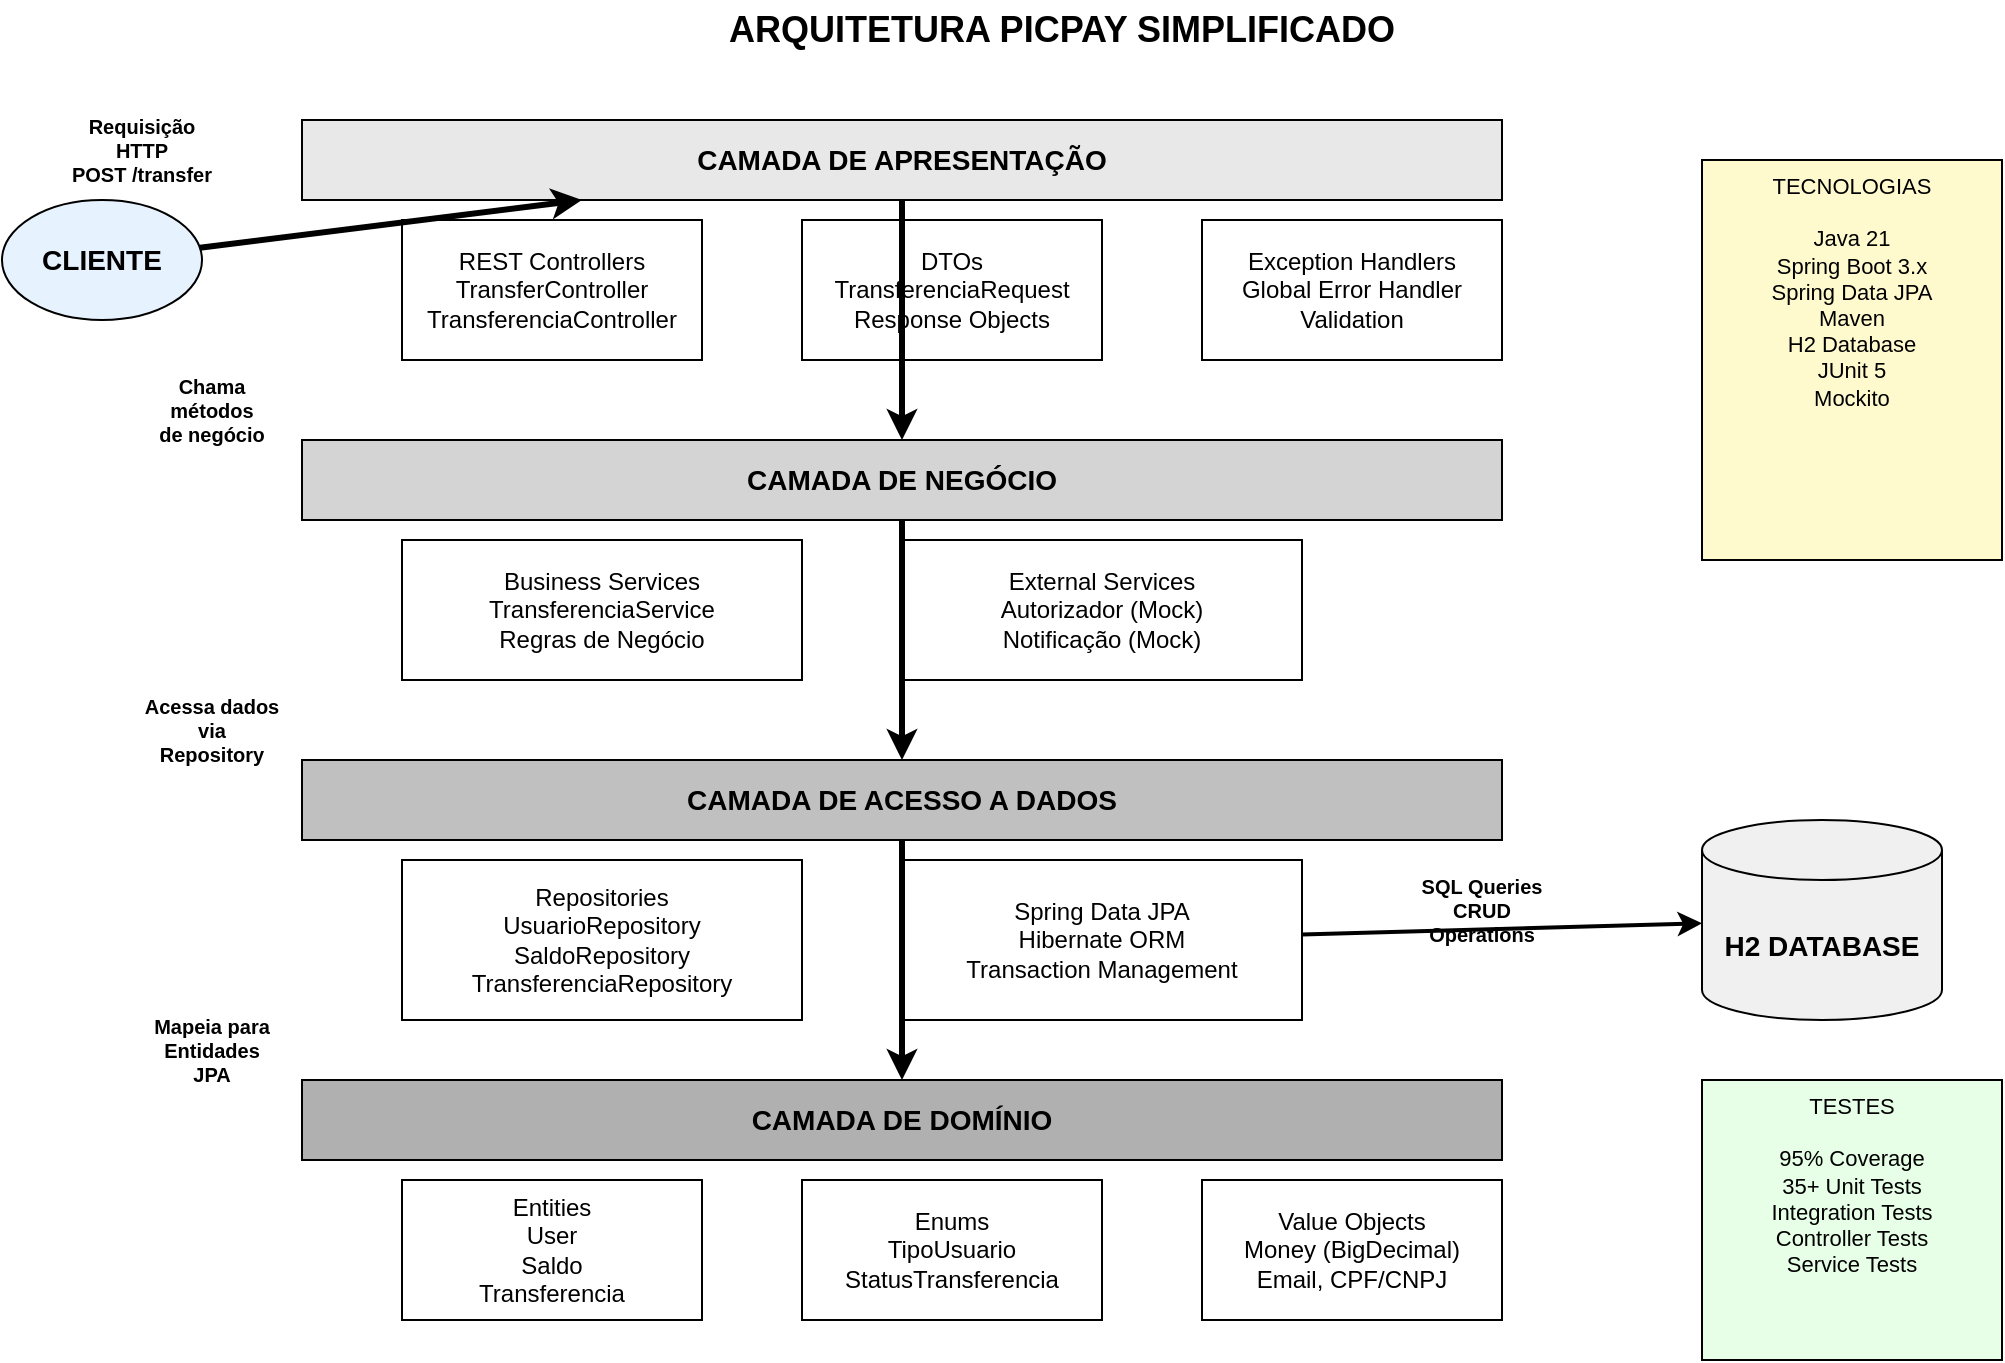 <mxfile version="21.6.8" type="device"><diagram name="PicPay Architecture" id="picpay-arch"><mxGraphModel dx="1422" dy="794" grid="1" gridSize="10" guides="1" tooltips="1" connect="1" arrows="1" fold="1" page="1" pageScale="1" pageWidth="1169" pageHeight="827" math="0" shadow="0"><root><mxCell id="0"/><mxCell id="1" parent="0"/><mxCell id="2" value="ARQUITETURA PICPAY SIMPLIFICADO" style="text;html=1;strokeColor=none;fillColor=none;align=center;verticalAlign=middle;whiteSpace=wrap;rounded=0;fontSize=18;fontStyle=1;" vertex="1" parent="1"><mxGeometry x="400" y="40" width="360" height="30" as="geometry"/></mxCell><mxCell id="3" value="CAMADA DE APRESENTAÇÃO" style="rounded=0;whiteSpace=wrap;html=1;strokeColor=#000000;fillColor=#E8E8E8;fontSize=14;fontStyle=1;" vertex="1" parent="1"><mxGeometry x="200" y="100" width="600" height="40" as="geometry"/></mxCell><mxCell id="4" value="REST Controllers&#10;TransferController&#10;TransferenciaController" style="rounded=0;whiteSpace=wrap;html=1;strokeColor=#000000;fillColor=#FFFFFF;fontSize=12;" vertex="1" parent="1"><mxGeometry x="250" y="150" width="150" height="70" as="geometry"/></mxCell><mxCell id="5" value="DTOs&#10;TransferenciaRequest&#10;Response Objects" style="rounded=0;whiteSpace=wrap;html=1;strokeColor=#000000;fillColor=#FFFFFF;fontSize=12;" vertex="1" parent="1"><mxGeometry x="450" y="150" width="150" height="70" as="geometry"/></mxCell><mxCell id="6" value="Exception Handlers&#10;Global Error Handler&#10;Validation" style="rounded=0;whiteSpace=wrap;html=1;strokeColor=#000000;fillColor=#FFFFFF;fontSize=12;" vertex="1" parent="1"><mxGeometry x="650" y="150" width="150" height="70" as="geometry"/></mxCell><mxCell id="7" value="CAMADA DE NEGÓCIO" style="rounded=0;whiteSpace=wrap;html=1;strokeColor=#000000;fillColor=#D4D4D4;fontSize=14;fontStyle=1;" vertex="1" parent="1"><mxGeometry x="200" y="260" width="600" height="40" as="geometry"/></mxCell><mxCell id="8" value="Business Services&#10;TransferenciaService&#10;Regras de Negócio" style="rounded=0;whiteSpace=wrap;html=1;strokeColor=#000000;fillColor=#FFFFFF;fontSize=12;" vertex="1" parent="1"><mxGeometry x="250" y="310" width="200" height="70" as="geometry"/></mxCell><mxCell id="9" value="External Services&#10;Autorizador (Mock)&#10;Notificação (Mock)" style="rounded=0;whiteSpace=wrap;html=1;strokeColor=#000000;fillColor=#FFFFFF;fontSize=12;" vertex="1" parent="1"><mxGeometry x="500" y="310" width="200" height="70" as="geometry"/></mxCell><mxCell id="10" value="CAMADA DE ACESSO A DADOS" style="rounded=0;whiteSpace=wrap;html=1;strokeColor=#000000;fillColor=#C0C0C0;fontSize=14;fontStyle=1;" vertex="1" parent="1"><mxGeometry x="200" y="420" width="600" height="40" as="geometry"/></mxCell><mxCell id="11" value="Repositories&#10;UsuarioRepository&#10;SaldoRepository&#10;TransferenciaRepository" style="rounded=0;whiteSpace=wrap;html=1;strokeColor=#000000;fillColor=#FFFFFF;fontSize=12;" vertex="1" parent="1"><mxGeometry x="250" y="470" width="200" height="80" as="geometry"/></mxCell><mxCell id="12" value="Spring Data JPA&#10;Hibernate ORM&#10;Transaction Management" style="rounded=0;whiteSpace=wrap;html=1;strokeColor=#000000;fillColor=#FFFFFF;fontSize=12;" vertex="1" parent="1"><mxGeometry x="500" y="470" width="200" height="80" as="geometry"/></mxCell><mxCell id="13" value="CAMADA DE DOMÍNIO" style="rounded=0;whiteSpace=wrap;html=1;strokeColor=#000000;fillColor=#B0B0B0;fontSize=14;fontStyle=1;" vertex="1" parent="1"><mxGeometry x="200" y="580" width="600" height="40" as="geometry"/></mxCell><mxCell id="14" value="Entities&#10;User&#10;Saldo&#10;Transferencia" style="rounded=0;whiteSpace=wrap;html=1;strokeColor=#000000;fillColor=#FFFFFF;fontSize=12;" vertex="1" parent="1"><mxGeometry x="250" y="630" width="150" height="70" as="geometry"/></mxCell><mxCell id="15" value="Enums&#10;TipoUsuario&#10;StatusTransferencia" style="rounded=0;whiteSpace=wrap;html=1;strokeColor=#000000;fillColor=#FFFFFF;fontSize=12;" vertex="1" parent="1"><mxGeometry x="450" y="630" width="150" height="70" as="geometry"/></mxCell><mxCell id="16" value="Value Objects&#10;Money (BigDecimal)&#10;Email, CPF/CNPJ" style="rounded=0;whiteSpace=wrap;html=1;strokeColor=#000000;fillColor=#FFFFFF;fontSize=12;" vertex="1" parent="1"><mxGeometry x="650" y="630" width="150" height="70" as="geometry"/></mxCell><mxCell id="17" value="H2 DATABASE" style="shape=cylinder3;whiteSpace=wrap;html=1;boundedLbl=1;backgroundOutline=1;size=15;strokeColor=#000000;fillColor=#F0F0F0;fontSize=14;fontStyle=1;" vertex="1" parent="1"><mxGeometry x="900" y="450" width="120" height="100" as="geometry"/></mxCell><mxCell id="18" value="CLIENTE" style="ellipse;whiteSpace=wrap;html=1;strokeColor=#000000;fillColor=#E6F3FF;fontSize=14;fontStyle=1;" vertex="1" parent="1"><mxGeometry x="50" y="140" width="100" height="60" as="geometry"/></mxCell><mxCell id="19" value="TECNOLOGIAS&#10;&#10;Java 21&#10;Spring Boot 3.x&#10;Spring Data JPA&#10;Maven&#10;H2 Database&#10;JUnit 5&#10;Mockito" style="rounded=0;whiteSpace=wrap;html=1;strokeColor=#000000;fillColor=#FFFACD;fontSize=11;verticalAlign=top;" vertex="1" parent="1"><mxGeometry x="900" y="120" width="150" height="200" as="geometry"/></mxCell><mxCell id="20" value="TESTES&#10;&#10;95% Coverage&#10;35+ Unit Tests&#10;Integration Tests&#10;Controller Tests&#10;Service Tests" style="rounded=0;whiteSpace=wrap;html=1;strokeColor=#000000;fillColor=#E6FFE6;fontSize=11;verticalAlign=top;" vertex="1" parent="1"><mxGeometry x="900" y="580" width="150" height="140" as="geometry"/></mxCell><mxCell id="21" value="" style="endArrow=classic;html=1;rounded=0;strokeWidth=3;strokeColor=#000000;" edge="1" parent="1" source="18" target="3"><mxGeometry width="50" height="50" relative="1" as="geometry"><mxPoint x="400" y="350" as="sourcePoint"/><mxPoint x="450" y="300" as="targetPoint"/></mxGeometry></mxCell><mxCell id="22" value="" style="endArrow=classic;html=1;rounded=0;strokeWidth=3;strokeColor=#000000;" edge="1" parent="1" source="3" target="7"><mxGeometry width="50" height="50" relative="1" as="geometry"><mxPoint x="400" y="350" as="sourcePoint"/><mxPoint x="450" y="300" as="targetPoint"/></mxGeometry></mxCell><mxCell id="23" value="" style="endArrow=classic;html=1;rounded=0;strokeWidth=3;strokeColor=#000000;" edge="1" parent="1" source="7" target="10"><mxGeometry width="50" height="50" relative="1" as="geometry"><mxPoint x="400" y="350" as="sourcePoint"/><mxPoint x="450" y="300" as="targetPoint"/></mxGeometry></mxCell><mxCell id="24" value="" style="endArrow=classic;html=1;rounded=0;strokeWidth=3;strokeColor=#000000;" edge="1" parent="1" source="10" target="13"><mxGeometry width="50" height="50" relative="1" as="geometry"><mxPoint x="400" y="350" as="sourcePoint"/><mxPoint x="450" y="300" as="targetPoint"/></mxGeometry></mxCell><mxCell id="25" value="" style="endArrow=classic;html=1;rounded=0;strokeWidth=2;strokeColor=#000000;" edge="1" parent="1" source="12" target="17"><mxGeometry width="50" height="50" relative="1" as="geometry"><mxPoint x="400" y="350" as="sourcePoint"/><mxPoint x="450" y="300" as="targetPoint"/></mxGeometry></mxCell><mxCell id="26" value="Requisição HTTP&#10;POST /transfer" style="text;html=1;strokeColor=none;fillColor=none;align=center;verticalAlign=middle;whiteSpace=wrap;rounded=0;fontSize=10;fontStyle=1;" vertex="1" parent="1"><mxGeometry x="80" y="100" width="80" height="30" as="geometry"/></mxCell><mxCell id="27" value="Chama métodos&#10;de negócio" style="text;html=1;strokeColor=none;fillColor=none;align=center;verticalAlign=middle;whiteSpace=wrap;rounded=0;fontSize=10;fontStyle=1;" vertex="1" parent="1"><mxGeometry x="120" y="230" width="70" height="30" as="geometry"/></mxCell><mxCell id="28" value="Acessa dados&#10;via Repository" style="text;html=1;strokeColor=none;fillColor=none;align=center;verticalAlign=middle;whiteSpace=wrap;rounded=0;fontSize=10;fontStyle=1;" vertex="1" parent="1"><mxGeometry x="120" y="390" width="70" height="30" as="geometry"/></mxCell><mxCell id="29" value="Mapeia para&#10;Entidades JPA" style="text;html=1;strokeColor=none;fillColor=none;align=center;verticalAlign=middle;whiteSpace=wrap;rounded=0;fontSize=10;fontStyle=1;" vertex="1" parent="1"><mxGeometry x="120" y="550" width="70" height="30" as="geometry"/></mxCell><mxCell id="30" value="SQL Queries&#10;CRUD Operations" style="text;html=1;strokeColor=none;fillColor=none;align=center;verticalAlign=middle;whiteSpace=wrap;rounded=0;fontSize=10;fontStyle=1;" vertex="1" parent="1"><mxGeometry x="750" y="480" width="80" height="30" as="geometry"/></mxCell></root></mxGraphModel></diagram></mxfile>

